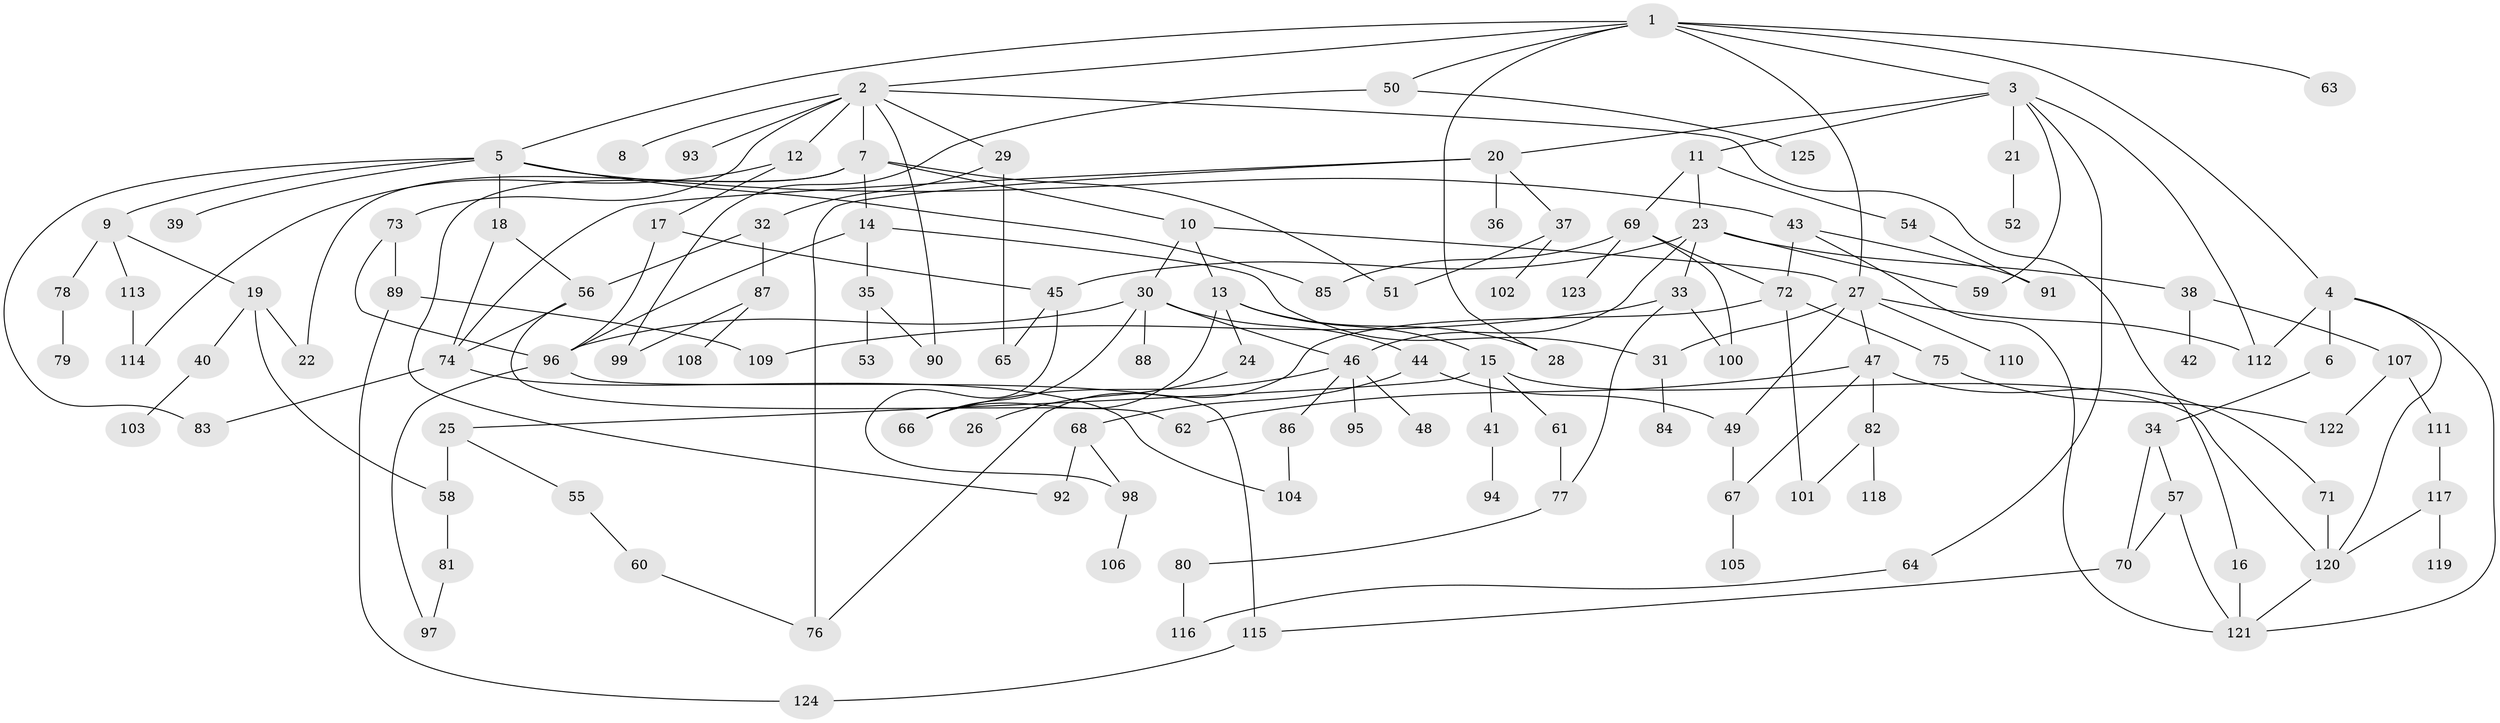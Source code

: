 // Generated by graph-tools (version 1.1) at 2025/42/03/09/25 04:42:19]
// undirected, 125 vertices, 176 edges
graph export_dot {
graph [start="1"]
  node [color=gray90,style=filled];
  1;
  2;
  3;
  4;
  5;
  6;
  7;
  8;
  9;
  10;
  11;
  12;
  13;
  14;
  15;
  16;
  17;
  18;
  19;
  20;
  21;
  22;
  23;
  24;
  25;
  26;
  27;
  28;
  29;
  30;
  31;
  32;
  33;
  34;
  35;
  36;
  37;
  38;
  39;
  40;
  41;
  42;
  43;
  44;
  45;
  46;
  47;
  48;
  49;
  50;
  51;
  52;
  53;
  54;
  55;
  56;
  57;
  58;
  59;
  60;
  61;
  62;
  63;
  64;
  65;
  66;
  67;
  68;
  69;
  70;
  71;
  72;
  73;
  74;
  75;
  76;
  77;
  78;
  79;
  80;
  81;
  82;
  83;
  84;
  85;
  86;
  87;
  88;
  89;
  90;
  91;
  92;
  93;
  94;
  95;
  96;
  97;
  98;
  99;
  100;
  101;
  102;
  103;
  104;
  105;
  106;
  107;
  108;
  109;
  110;
  111;
  112;
  113;
  114;
  115;
  116;
  117;
  118;
  119;
  120;
  121;
  122;
  123;
  124;
  125;
  1 -- 2;
  1 -- 3;
  1 -- 4;
  1 -- 5;
  1 -- 50;
  1 -- 63;
  1 -- 28;
  1 -- 27;
  2 -- 7;
  2 -- 8;
  2 -- 12;
  2 -- 16;
  2 -- 29;
  2 -- 73;
  2 -- 93;
  2 -- 90;
  3 -- 11;
  3 -- 20;
  3 -- 21;
  3 -- 59;
  3 -- 64;
  3 -- 112;
  4 -- 6;
  4 -- 112;
  4 -- 120;
  4 -- 121;
  5 -- 9;
  5 -- 18;
  5 -- 39;
  5 -- 43;
  5 -- 83;
  5 -- 85;
  6 -- 34;
  7 -- 10;
  7 -- 14;
  7 -- 51;
  7 -- 92;
  7 -- 22;
  9 -- 19;
  9 -- 78;
  9 -- 113;
  10 -- 13;
  10 -- 27;
  10 -- 30;
  11 -- 23;
  11 -- 54;
  11 -- 69;
  12 -- 17;
  12 -- 114;
  13 -- 15;
  13 -- 24;
  13 -- 28;
  13 -- 66;
  14 -- 31;
  14 -- 35;
  14 -- 96;
  15 -- 25;
  15 -- 41;
  15 -- 61;
  15 -- 120;
  16 -- 121;
  17 -- 45;
  17 -- 96;
  18 -- 74;
  18 -- 56;
  19 -- 22;
  19 -- 40;
  19 -- 58;
  20 -- 36;
  20 -- 37;
  20 -- 74;
  20 -- 76;
  21 -- 52;
  23 -- 33;
  23 -- 38;
  23 -- 59;
  23 -- 46;
  23 -- 45;
  24 -- 26;
  25 -- 55;
  25 -- 58;
  27 -- 47;
  27 -- 49;
  27 -- 110;
  27 -- 112;
  27 -- 31;
  29 -- 32;
  29 -- 65;
  30 -- 44;
  30 -- 46;
  30 -- 88;
  30 -- 66;
  30 -- 96;
  31 -- 84;
  32 -- 56;
  32 -- 87;
  33 -- 77;
  33 -- 100;
  33 -- 109;
  34 -- 57;
  34 -- 70;
  35 -- 53;
  35 -- 90;
  37 -- 102;
  37 -- 51;
  38 -- 42;
  38 -- 107;
  40 -- 103;
  41 -- 94;
  43 -- 72;
  43 -- 91;
  43 -- 121;
  44 -- 68;
  44 -- 49;
  45 -- 98;
  45 -- 65;
  46 -- 48;
  46 -- 66;
  46 -- 86;
  46 -- 95;
  47 -- 62;
  47 -- 67;
  47 -- 71;
  47 -- 82;
  49 -- 67;
  50 -- 99;
  50 -- 125;
  54 -- 91;
  55 -- 60;
  56 -- 74;
  56 -- 62;
  57 -- 121;
  57 -- 70;
  58 -- 81;
  60 -- 76;
  61 -- 77;
  64 -- 116;
  67 -- 105;
  68 -- 92;
  68 -- 98;
  69 -- 85;
  69 -- 123;
  69 -- 72;
  69 -- 100;
  70 -- 115;
  71 -- 120;
  72 -- 75;
  72 -- 76;
  72 -- 101;
  73 -- 89;
  73 -- 96;
  74 -- 83;
  74 -- 104;
  75 -- 122;
  77 -- 80;
  78 -- 79;
  80 -- 116;
  81 -- 97;
  82 -- 101;
  82 -- 118;
  86 -- 104;
  87 -- 108;
  87 -- 99;
  89 -- 124;
  89 -- 109;
  96 -- 97;
  96 -- 115;
  98 -- 106;
  107 -- 111;
  107 -- 122;
  111 -- 117;
  113 -- 114;
  115 -- 124;
  117 -- 119;
  117 -- 120;
  120 -- 121;
}
